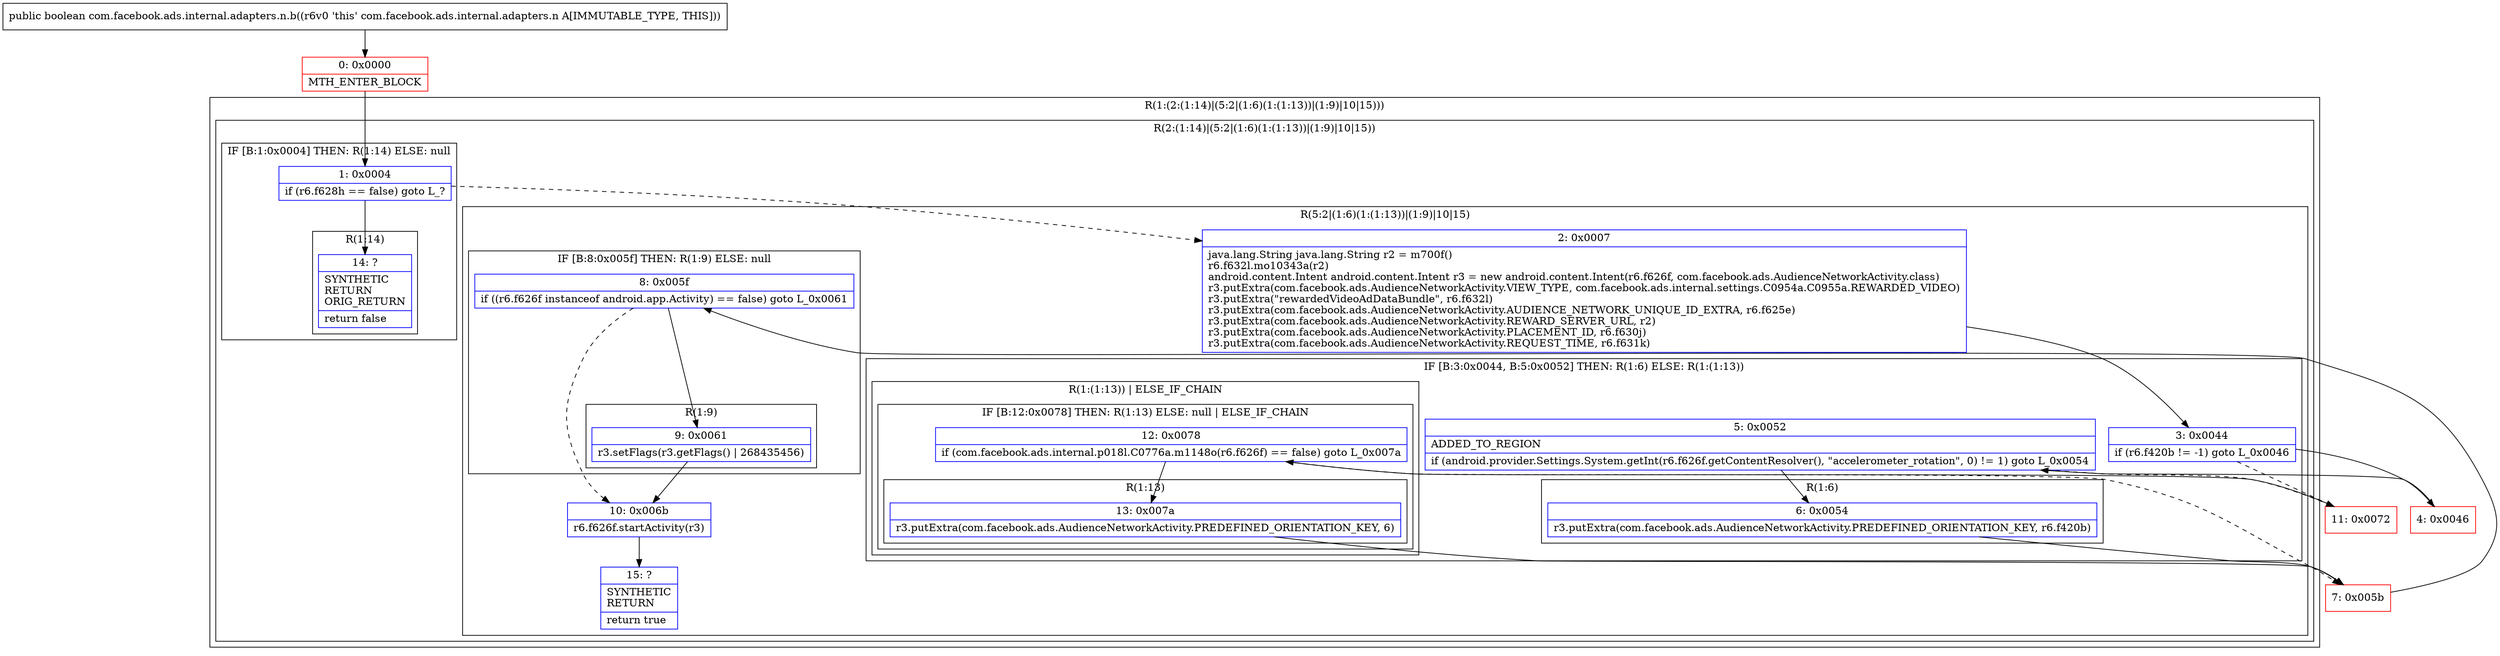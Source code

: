 digraph "CFG forcom.facebook.ads.internal.adapters.n.b()Z" {
subgraph cluster_Region_2036567618 {
label = "R(1:(2:(1:14)|(5:2|(1:6)(1:(1:13))|(1:9)|10|15)))";
node [shape=record,color=blue];
subgraph cluster_Region_1946253142 {
label = "R(2:(1:14)|(5:2|(1:6)(1:(1:13))|(1:9)|10|15))";
node [shape=record,color=blue];
subgraph cluster_IfRegion_812852321 {
label = "IF [B:1:0x0004] THEN: R(1:14) ELSE: null";
node [shape=record,color=blue];
Node_1 [shape=record,label="{1\:\ 0x0004|if (r6.f628h == false) goto L_?\l}"];
subgraph cluster_Region_1645413442 {
label = "R(1:14)";
node [shape=record,color=blue];
Node_14 [shape=record,label="{14\:\ ?|SYNTHETIC\lRETURN\lORIG_RETURN\l|return false\l}"];
}
}
subgraph cluster_Region_87935353 {
label = "R(5:2|(1:6)(1:(1:13))|(1:9)|10|15)";
node [shape=record,color=blue];
Node_2 [shape=record,label="{2\:\ 0x0007|java.lang.String java.lang.String r2 = m700f()\lr6.f632l.mo10343a(r2)\landroid.content.Intent android.content.Intent r3 = new android.content.Intent(r6.f626f, com.facebook.ads.AudienceNetworkActivity.class)\lr3.putExtra(com.facebook.ads.AudienceNetworkActivity.VIEW_TYPE, com.facebook.ads.internal.settings.C0954a.C0955a.REWARDED_VIDEO)\lr3.putExtra(\"rewardedVideoAdDataBundle\", r6.f632l)\lr3.putExtra(com.facebook.ads.AudienceNetworkActivity.AUDIENCE_NETWORK_UNIQUE_ID_EXTRA, r6.f625e)\lr3.putExtra(com.facebook.ads.AudienceNetworkActivity.REWARD_SERVER_URL, r2)\lr3.putExtra(com.facebook.ads.AudienceNetworkActivity.PLACEMENT_ID, r6.f630j)\lr3.putExtra(com.facebook.ads.AudienceNetworkActivity.REQUEST_TIME, r6.f631k)\l}"];
subgraph cluster_IfRegion_132614108 {
label = "IF [B:3:0x0044, B:5:0x0052] THEN: R(1:6) ELSE: R(1:(1:13))";
node [shape=record,color=blue];
Node_3 [shape=record,label="{3\:\ 0x0044|if (r6.f420b != \-1) goto L_0x0046\l}"];
Node_5 [shape=record,label="{5\:\ 0x0052|ADDED_TO_REGION\l|if (android.provider.Settings.System.getInt(r6.f626f.getContentResolver(), \"accelerometer_rotation\", 0) != 1) goto L_0x0054\l}"];
subgraph cluster_Region_683437305 {
label = "R(1:6)";
node [shape=record,color=blue];
Node_6 [shape=record,label="{6\:\ 0x0054|r3.putExtra(com.facebook.ads.AudienceNetworkActivity.PREDEFINED_ORIENTATION_KEY, r6.f420b)\l}"];
}
subgraph cluster_Region_2015620017 {
label = "R(1:(1:13)) | ELSE_IF_CHAIN\l";
node [shape=record,color=blue];
subgraph cluster_IfRegion_1364887800 {
label = "IF [B:12:0x0078] THEN: R(1:13) ELSE: null | ELSE_IF_CHAIN\l";
node [shape=record,color=blue];
Node_12 [shape=record,label="{12\:\ 0x0078|if (com.facebook.ads.internal.p018l.C0776a.m1148o(r6.f626f) == false) goto L_0x007a\l}"];
subgraph cluster_Region_1823007133 {
label = "R(1:13)";
node [shape=record,color=blue];
Node_13 [shape=record,label="{13\:\ 0x007a|r3.putExtra(com.facebook.ads.AudienceNetworkActivity.PREDEFINED_ORIENTATION_KEY, 6)\l}"];
}
}
}
}
subgraph cluster_IfRegion_730969989 {
label = "IF [B:8:0x005f] THEN: R(1:9) ELSE: null";
node [shape=record,color=blue];
Node_8 [shape=record,label="{8\:\ 0x005f|if ((r6.f626f instanceof android.app.Activity) == false) goto L_0x0061\l}"];
subgraph cluster_Region_192575942 {
label = "R(1:9)";
node [shape=record,color=blue];
Node_9 [shape=record,label="{9\:\ 0x0061|r3.setFlags(r3.getFlags() \| 268435456)\l}"];
}
}
Node_10 [shape=record,label="{10\:\ 0x006b|r6.f626f.startActivity(r3)\l}"];
Node_15 [shape=record,label="{15\:\ ?|SYNTHETIC\lRETURN\l|return true\l}"];
}
}
}
Node_0 [shape=record,color=red,label="{0\:\ 0x0000|MTH_ENTER_BLOCK\l}"];
Node_4 [shape=record,color=red,label="{4\:\ 0x0046}"];
Node_7 [shape=record,color=red,label="{7\:\ 0x005b}"];
Node_11 [shape=record,color=red,label="{11\:\ 0x0072}"];
MethodNode[shape=record,label="{public boolean com.facebook.ads.internal.adapters.n.b((r6v0 'this' com.facebook.ads.internal.adapters.n A[IMMUTABLE_TYPE, THIS])) }"];
MethodNode -> Node_0;
Node_1 -> Node_2[style=dashed];
Node_1 -> Node_14;
Node_2 -> Node_3;
Node_3 -> Node_4;
Node_3 -> Node_11[style=dashed];
Node_5 -> Node_6;
Node_5 -> Node_11[style=dashed];
Node_6 -> Node_7;
Node_12 -> Node_7[style=dashed];
Node_12 -> Node_13;
Node_13 -> Node_7;
Node_8 -> Node_9;
Node_8 -> Node_10[style=dashed];
Node_9 -> Node_10;
Node_10 -> Node_15;
Node_0 -> Node_1;
Node_4 -> Node_5;
Node_7 -> Node_8;
Node_11 -> Node_12;
}

